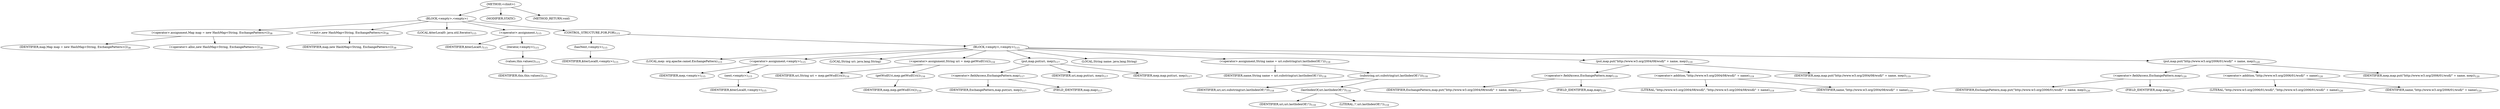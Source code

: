 digraph "&lt;clinit&gt;" {  
"159" [label = <(METHOD,&lt;clinit&gt;)> ]
"160" [label = <(BLOCK,&lt;empty&gt;,&lt;empty&gt;)> ]
"161" [label = <(&lt;operator&gt;.assignment,Map map = new HashMap&lt;String, ExchangePattern&gt;())<SUB>38</SUB>> ]
"162" [label = <(IDENTIFIER,map,Map map = new HashMap&lt;String, ExchangePattern&gt;())<SUB>38</SUB>> ]
"163" [label = <(&lt;operator&gt;.alloc,new HashMap&lt;String, ExchangePattern&gt;())<SUB>38</SUB>> ]
"164" [label = <(&lt;init&gt;,new HashMap&lt;String, ExchangePattern&gt;())<SUB>38</SUB>> ]
"3" [label = <(IDENTIFIER,map,new HashMap&lt;String, ExchangePattern&gt;())<SUB>38</SUB>> ]
"165" [label = <(LOCAL,$iterLocal0: java.util.Iterator)<SUB>115</SUB>> ]
"166" [label = <(&lt;operator&gt;.assignment,)<SUB>115</SUB>> ]
"167" [label = <(IDENTIFIER,$iterLocal0,)<SUB>115</SUB>> ]
"168" [label = <(iterator,&lt;empty&gt;)<SUB>115</SUB>> ]
"169" [label = <(values,this.values())<SUB>115</SUB>> ]
"170" [label = <(IDENTIFIER,this,this.values())<SUB>115</SUB>> ]
"171" [label = <(CONTROL_STRUCTURE,FOR,FOR)<SUB>115</SUB>> ]
"172" [label = <(hasNext,&lt;empty&gt;)<SUB>115</SUB>> ]
"173" [label = <(IDENTIFIER,$iterLocal0,&lt;empty&gt;)<SUB>115</SUB>> ]
"174" [label = <(BLOCK,&lt;empty&gt;,&lt;empty&gt;)<SUB>115</SUB>> ]
"175" [label = <(LOCAL,mep: org.apache.camel.ExchangePattern)<SUB>115</SUB>> ]
"176" [label = <(&lt;operator&gt;.assignment,&lt;empty&gt;)<SUB>115</SUB>> ]
"177" [label = <(IDENTIFIER,mep,&lt;empty&gt;)<SUB>115</SUB>> ]
"178" [label = <(next,&lt;empty&gt;)<SUB>115</SUB>> ]
"179" [label = <(IDENTIFIER,$iterLocal0,&lt;empty&gt;)<SUB>115</SUB>> ]
"180" [label = <(LOCAL,String uri: java.lang.String)> ]
"181" [label = <(&lt;operator&gt;.assignment,String uri = mep.getWsdlUri())<SUB>116</SUB>> ]
"182" [label = <(IDENTIFIER,uri,String uri = mep.getWsdlUri())<SUB>116</SUB>> ]
"183" [label = <(getWsdlUri,mep.getWsdlUri())<SUB>116</SUB>> ]
"184" [label = <(IDENTIFIER,mep,mep.getWsdlUri())<SUB>116</SUB>> ]
"185" [label = <(put,map.put(uri, mep))<SUB>117</SUB>> ]
"186" [label = <(&lt;operator&gt;.fieldAccess,ExchangePattern.map)<SUB>117</SUB>> ]
"187" [label = <(IDENTIFIER,ExchangePattern,map.put(uri, mep))<SUB>117</SUB>> ]
"188" [label = <(FIELD_IDENTIFIER,map,map)<SUB>117</SUB>> ]
"189" [label = <(IDENTIFIER,uri,map.put(uri, mep))<SUB>117</SUB>> ]
"190" [label = <(IDENTIFIER,mep,map.put(uri, mep))<SUB>117</SUB>> ]
"191" [label = <(LOCAL,String name: java.lang.String)> ]
"192" [label = <(&lt;operator&gt;.assignment,String name = uri.substring(uri.lastIndexOf('/')))<SUB>118</SUB>> ]
"193" [label = <(IDENTIFIER,name,String name = uri.substring(uri.lastIndexOf('/')))<SUB>118</SUB>> ]
"194" [label = <(substring,uri.substring(uri.lastIndexOf('/')))<SUB>118</SUB>> ]
"195" [label = <(IDENTIFIER,uri,uri.substring(uri.lastIndexOf('/')))<SUB>118</SUB>> ]
"196" [label = <(lastIndexOf,uri.lastIndexOf('/'))<SUB>118</SUB>> ]
"197" [label = <(IDENTIFIER,uri,uri.lastIndexOf('/'))<SUB>118</SUB>> ]
"198" [label = <(LITERAL,'/',uri.lastIndexOf('/'))<SUB>118</SUB>> ]
"199" [label = <(put,map.put(&quot;http://www.w3.org/2004/08/wsdl/&quot; + name, mep))<SUB>119</SUB>> ]
"200" [label = <(&lt;operator&gt;.fieldAccess,ExchangePattern.map)<SUB>119</SUB>> ]
"201" [label = <(IDENTIFIER,ExchangePattern,map.put(&quot;http://www.w3.org/2004/08/wsdl/&quot; + name, mep))<SUB>119</SUB>> ]
"202" [label = <(FIELD_IDENTIFIER,map,map)<SUB>119</SUB>> ]
"203" [label = <(&lt;operator&gt;.addition,&quot;http://www.w3.org/2004/08/wsdl/&quot; + name)<SUB>119</SUB>> ]
"204" [label = <(LITERAL,&quot;http://www.w3.org/2004/08/wsdl/&quot;,&quot;http://www.w3.org/2004/08/wsdl/&quot; + name)<SUB>119</SUB>> ]
"205" [label = <(IDENTIFIER,name,&quot;http://www.w3.org/2004/08/wsdl/&quot; + name)<SUB>119</SUB>> ]
"206" [label = <(IDENTIFIER,mep,map.put(&quot;http://www.w3.org/2004/08/wsdl/&quot; + name, mep))<SUB>119</SUB>> ]
"207" [label = <(put,map.put(&quot;http://www.w3.org/2006/01/wsdl/&quot; + name, mep))<SUB>120</SUB>> ]
"208" [label = <(&lt;operator&gt;.fieldAccess,ExchangePattern.map)<SUB>120</SUB>> ]
"209" [label = <(IDENTIFIER,ExchangePattern,map.put(&quot;http://www.w3.org/2006/01/wsdl/&quot; + name, mep))<SUB>120</SUB>> ]
"210" [label = <(FIELD_IDENTIFIER,map,map)<SUB>120</SUB>> ]
"211" [label = <(&lt;operator&gt;.addition,&quot;http://www.w3.org/2006/01/wsdl/&quot; + name)<SUB>120</SUB>> ]
"212" [label = <(LITERAL,&quot;http://www.w3.org/2006/01/wsdl/&quot;,&quot;http://www.w3.org/2006/01/wsdl/&quot; + name)<SUB>120</SUB>> ]
"213" [label = <(IDENTIFIER,name,&quot;http://www.w3.org/2006/01/wsdl/&quot; + name)<SUB>120</SUB>> ]
"214" [label = <(IDENTIFIER,mep,map.put(&quot;http://www.w3.org/2006/01/wsdl/&quot; + name, mep))<SUB>120</SUB>> ]
"215" [label = <(MODIFIER,STATIC)> ]
"216" [label = <(METHOD_RETURN,void)> ]
  "159" -> "160" 
  "159" -> "215" 
  "159" -> "216" 
  "160" -> "161" 
  "160" -> "164" 
  "160" -> "165" 
  "160" -> "166" 
  "160" -> "171" 
  "161" -> "162" 
  "161" -> "163" 
  "164" -> "3" 
  "166" -> "167" 
  "166" -> "168" 
  "168" -> "169" 
  "169" -> "170" 
  "171" -> "172" 
  "171" -> "174" 
  "172" -> "173" 
  "174" -> "175" 
  "174" -> "176" 
  "174" -> "180" 
  "174" -> "181" 
  "174" -> "185" 
  "174" -> "191" 
  "174" -> "192" 
  "174" -> "199" 
  "174" -> "207" 
  "176" -> "177" 
  "176" -> "178" 
  "178" -> "179" 
  "181" -> "182" 
  "181" -> "183" 
  "183" -> "184" 
  "185" -> "186" 
  "185" -> "189" 
  "185" -> "190" 
  "186" -> "187" 
  "186" -> "188" 
  "192" -> "193" 
  "192" -> "194" 
  "194" -> "195" 
  "194" -> "196" 
  "196" -> "197" 
  "196" -> "198" 
  "199" -> "200" 
  "199" -> "203" 
  "199" -> "206" 
  "200" -> "201" 
  "200" -> "202" 
  "203" -> "204" 
  "203" -> "205" 
  "207" -> "208" 
  "207" -> "211" 
  "207" -> "214" 
  "208" -> "209" 
  "208" -> "210" 
  "211" -> "212" 
  "211" -> "213" 
}
